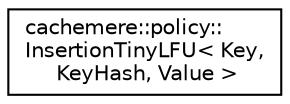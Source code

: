 digraph "Graphical Class Hierarchy"
{
 // LATEX_PDF_SIZE
  edge [fontname="Helvetica",fontsize="10",labelfontname="Helvetica",labelfontsize="10"];
  node [fontname="Helvetica",fontsize="10",shape=record];
  rankdir="LR";
  Node0 [label="cachemere::policy::\lInsertionTinyLFU\< Key,\l KeyHash, Value \>",height=0.2,width=0.4,color="black", fillcolor="white", style="filled",URL="$classcachemere_1_1policy_1_1InsertionTinyLFU.html",tooltip="Tiny Least Frequently Used (TinyLFU) insertion policy."];
}

